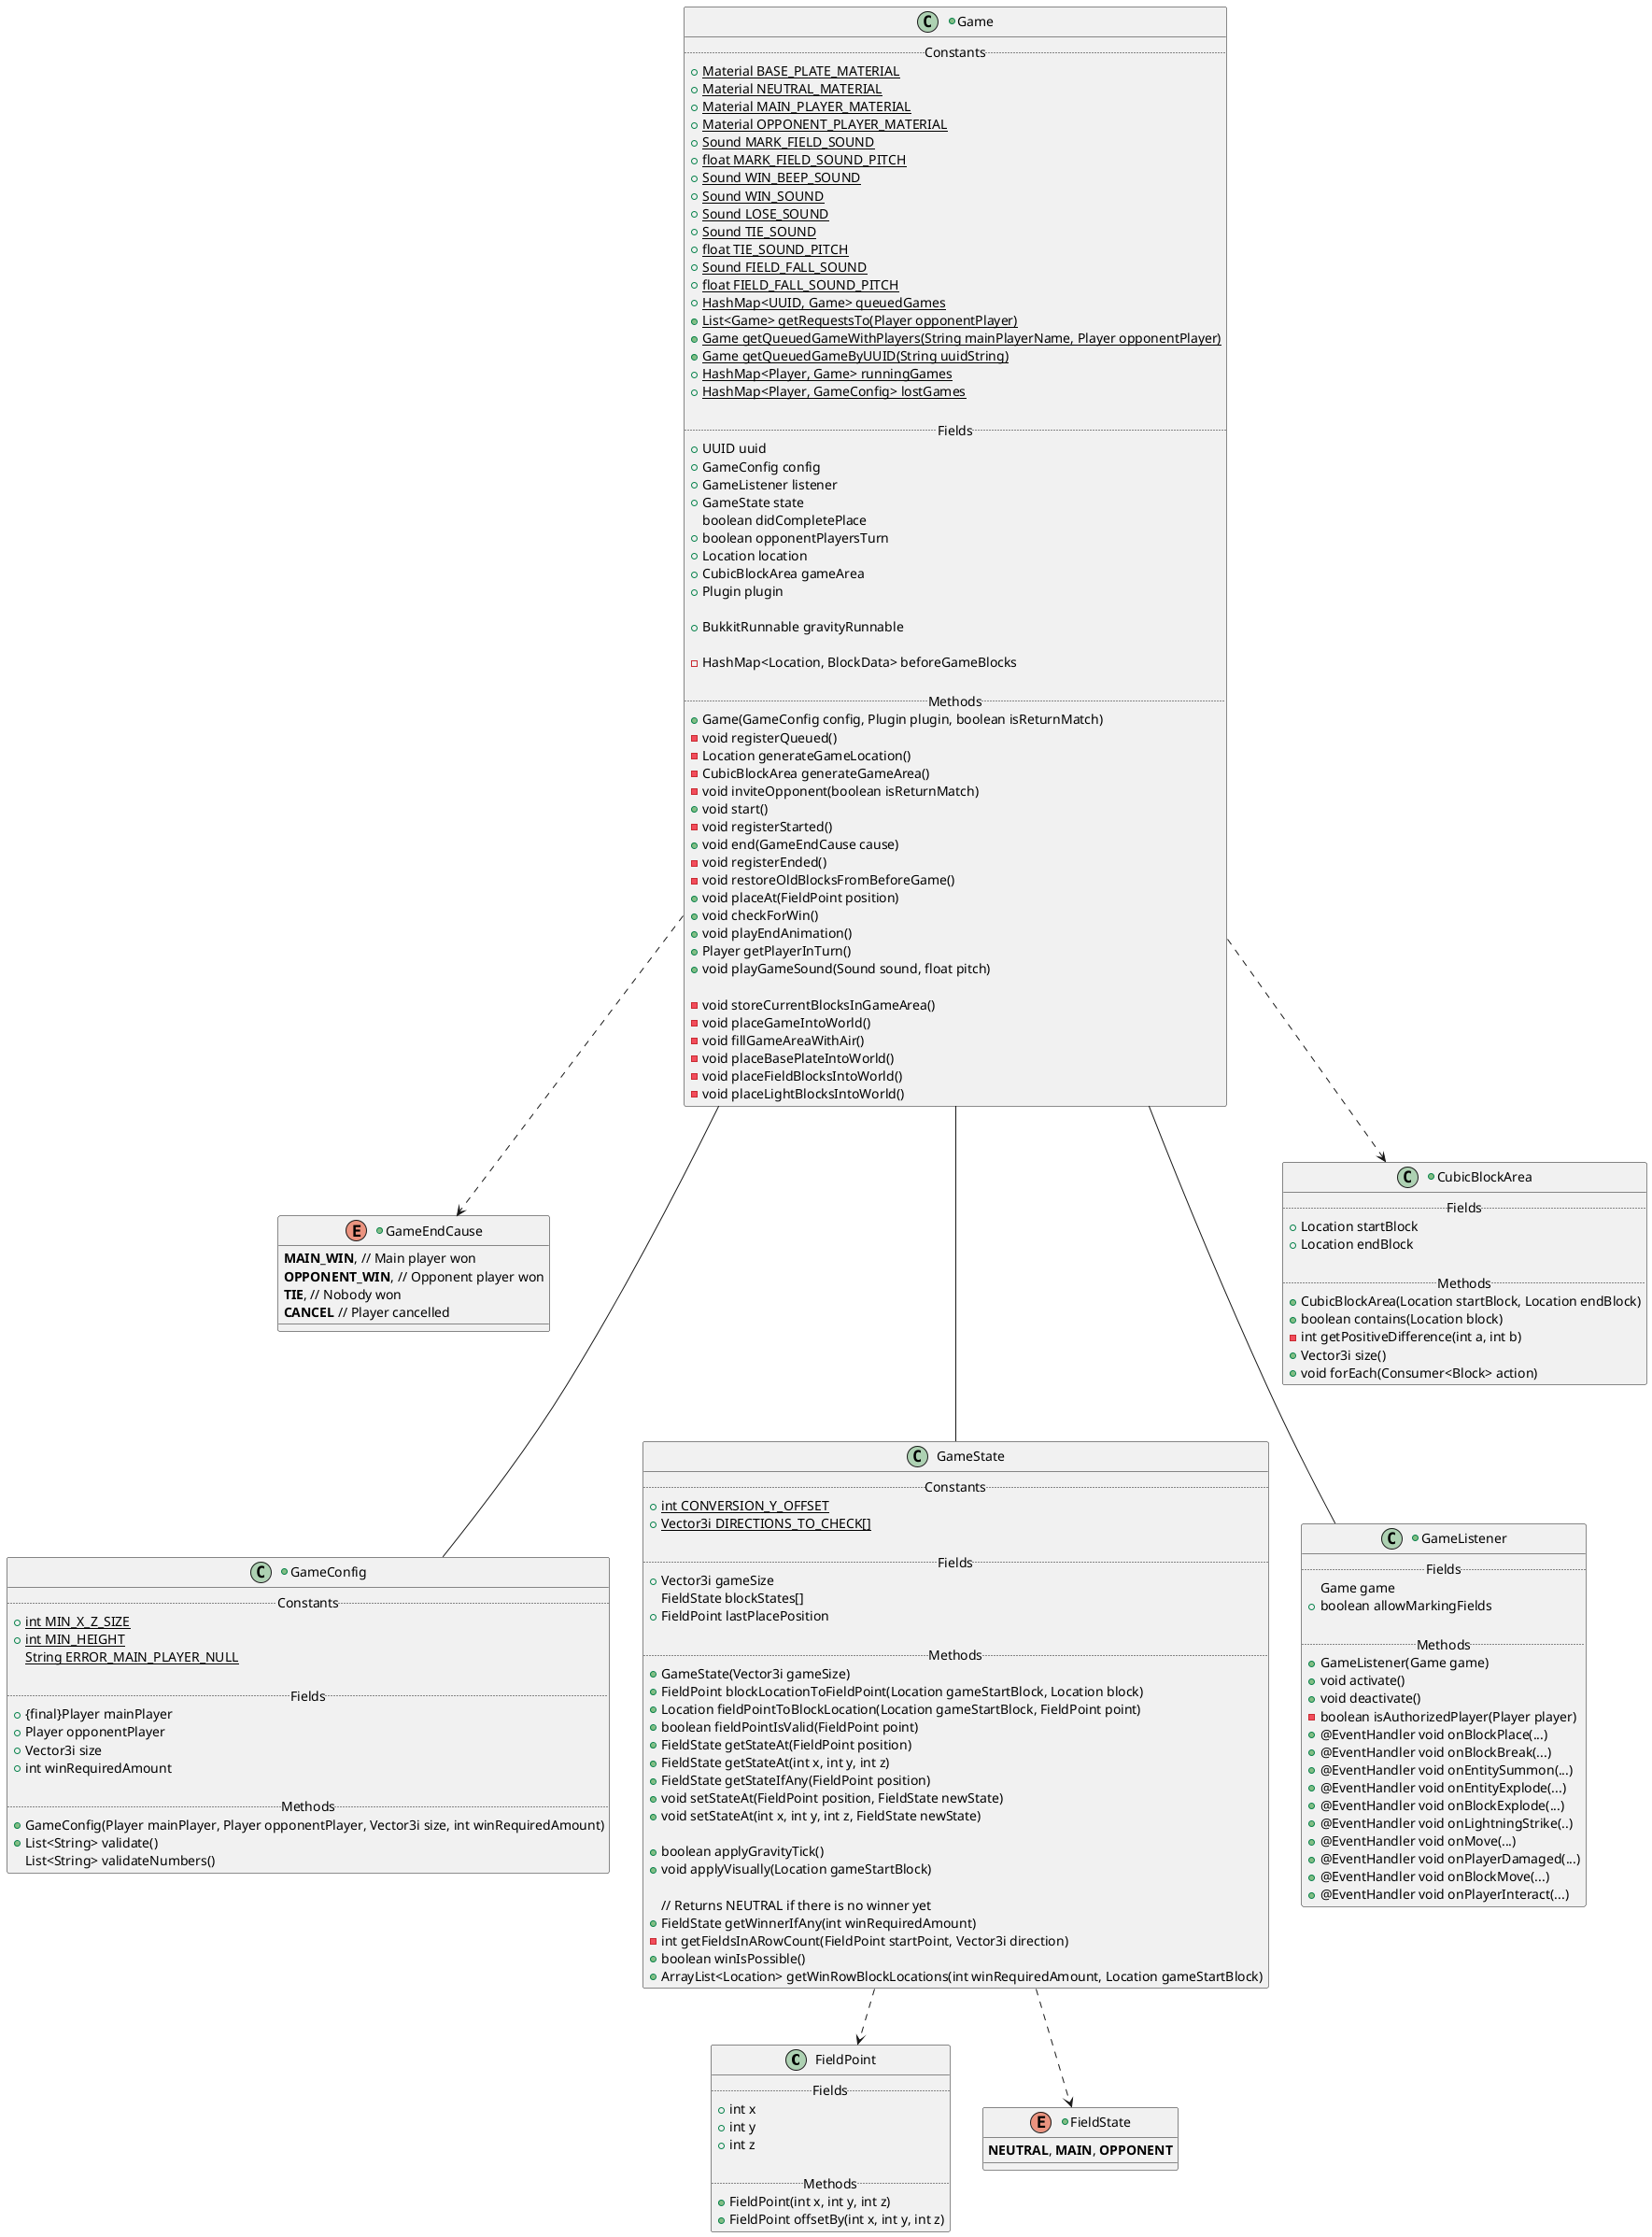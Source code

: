 @startuml

class FieldPoint {
    .. Fields..
    +int x
    +int y
    +int z
    
    .. Methods ..
    +FieldPoint(int x, int y, int z)
    +FieldPoint offsetBy(int x, int y, int z)
}

+enum GameEndCause {
    <b>MAIN_WIN</b>, // Main player won
    <b>OPPONENT_WIN</b>, // Opponent player won
    <b>TIE</b>, // Nobody won
    <b>CANCEL</b> // Player cancelled
}

+class Game {
    .. Constants ..
    +{static}Material BASE_PLATE_MATERIAL
    +{static}Material NEUTRAL_MATERIAL
    +{static}Material MAIN_PLAYER_MATERIAL
    +{static}Material OPPONENT_PLAYER_MATERIAL
    +{static}Sound MARK_FIELD_SOUND
    +{static}float MARK_FIELD_SOUND_PITCH
    +{static}Sound WIN_BEEP_SOUND
    +{static}Sound WIN_SOUND
    +{static}Sound LOSE_SOUND
    +{static}Sound TIE_SOUND
    +{static}float TIE_SOUND_PITCH
    +{static}Sound FIELD_FALL_SOUND
    +{static}float FIELD_FALL_SOUND_PITCH
    +{static}HashMap<UUID, Game> queuedGames
    +{static}List<Game> getRequestsTo(Player opponentPlayer)
    +{static}Game getQueuedGameWithPlayers(String mainPlayerName, Player opponentPlayer) /' For use in CommandTicTacToeAccept.java '/
    +{static}Game getQueuedGameByUUID(String uuidString) /' For use in CommandTicTacToeAccept.java '/
    +{static}HashMap<Player, Game> runningGames
    +{static}HashMap<Player, GameConfig> lostGames
    
    .. Fields ..
    +UUID uuid
	+GameConfig config
    +GameListener listener
    +GameState state /' Stores the marked fields in a separate positioning system '/
    boolean didCompletePlace
    +boolean opponentPlayersTurn /' Whose turn it is! '/
    +Location location /' Start block location; stores world '/
    +CubicBlockArea gameArea /' Set in contructor '/
    +Plugin plugin /' Used for listener and for placing blocks '/
    
    +BukkitRunnable gravityRunnable
    
    -HashMap<Location, BlockData> beforeGameBlocks
    
    .. Methods ..
    +Game(GameConfig config, Plugin plugin, boolean isReturnMatch)
    -void registerQueued()
    -Location generateGameLocation() /' Based on the main player's facing '/
    -CubicBlockArea generateGameArea() /' Based on the game's size and the main player's location '/
    -void inviteOpponent(boolean isReturnMatch) /' Calls start() when accepted '/
    +void start() /' Starts the game and places the blocks; activates the listener '/
    -void registerStarted() /' Configures the static HashMaps! '/
    +void end(GameEndCause cause) /' Ends the game and removes the blocks; deactivates the listener '/
    -void registerEnded() /' Configured the static HashMaps! '/
    -void restoreOldBlocksFromBeforeGame() /' Restores the blocks to how they were before this game started (as stored in Game::beforeGameBlocks) '/
    +void placeAt(FieldPoint position) /' Called when the current player marks a field; checks for win and changes the turn '/
    +void checkForWin() /' Called when falling is done '/
    +void playEndAnimation()
    +Player getPlayerInTurn()
    +void playGameSound(Sound sound, float pitch) /' Plays a sound to both config players! '/
    
    /' BUILDING THE GAME '/
    -void storeCurrentBlocksInGameArea()
    -void placeGameIntoWorld()
    -void fillGameAreaWithAir()
    -void placeBasePlateIntoWorld()
    -void placeFieldBlocksIntoWorld()
    -void placeLightBlocksIntoWorld()
}


+class GameConfig {
    .. Constants ..
    +{static}int MIN_X_Z_SIZE
    +{static}int MIN_HEIGHT
    {static}String ERROR_MAIN_PLAYER_NULL
    
    .. Fields ..
    +{final}Player mainPlayer
    +Player opponentPlayer
    +Vector3i size
    +int winRequiredAmount
    
    .. Methods ..
    +GameConfig(Player mainPlayer, Player opponentPlayer, Vector3i size, int winRequiredAmount)
    +List<String> validate() /' Returns a list of errors in the config! Empty means OK '/
    List<String> validateNumbers() /' sub-part of validate() '/
}


+enum FieldState {
    <b>NEUTRAL</b>, <b>MAIN</b>, <b>OPPONENT</b>
}

class GameState {
    .. Constants ..
    +{static}int CONVERSION_Y_OFFSET
    +{static}Vector3i DIRECTIONS_TO_CHECK[]
    
    .. Fields ..
    +Vector3i gameSize
    FieldState blockStates[]
    +FieldPoint lastPlacePosition
    
    .. Methods ..
    +GameState(Vector3i gameSize) /' Sizes the array and fills it with FieldState.NEUTRAL '/
    +FieldPoint blockLocationToFieldPoint(Location gameStartBlock, Location block) /' /!\ CHECK FOR WORLD '/
    +Location fieldPointToBlockLocation(Location gameStartBlock, FieldPoint point) /' /!\ SET WORLD '/
    +boolean fieldPointIsValid(FieldPoint point) /' Returns true if the given FieldPoint is contained in this game (regarding the size!) '/
    +FieldState getStateAt(FieldPoint position)
    +FieldState getStateAt(int x, int y, int z)
    +FieldState getStateIfAny(FieldPoint position) /' NEUTRAL on exception '/
    +void setStateAt(FieldPoint position, FieldState newState)
    +void setStateAt(int x, int y, int z, FieldState newState)
    
    +boolean applyGravityTick() /' Makes all blocks in air fall by one '/
    +void applyVisually(Location gameStartBlock) /' Updates in-world blocks to match the state '/
    
    // Returns NEUTRAL if there is no winner yet
    +FieldState getWinnerIfAny(int winRequiredAmount) /' Returns NEUTRAL for no winner yet '/
    -int getFieldsInARowCount(FieldPoint startPoint, Vector3i direction) /' Counts how many fields, starting from *startPoint* and going into *direction*, have the same state. Immediate return if the state at *startPoint* == *FieldState.NEUTRAL* '/
    +boolean winIsPossible() /' Whether (false) or not (true) to cancel the game '/
    +ArrayList<Location> getWinRowBlockLocations(int winRequiredAmount, Location gameStartBlock) /' Returns the Locations of the Blocks used to win the game '/
}

+class GameListener {
    .. Fields ..
    Game game
    +boolean allowMarkingFields
    
    .. Methods ..
    +GameListener(Game game)
    +void activate()
    +void deactivate()
    -boolean isAuthorizedPlayer(Player player)
    +@EventHandler void onBlockPlace(...) /' BlockPlaceEvent '/
    +@EventHandler void onBlockBreak(...) /' BlockBreakEvent '/
    +@EventHandler void onEntitySummon(...) /' EntitySpawnEvent '/
    +@EventHandler void onEntityExplode(...) /' EntityExplodeEvent '/
    +@EventHandler void onBlockExplode(...) /' BlockExplodeEvent '/
    +@EventHandler void onLightningStrike(..) /' LightningStrikeEvent '/
    +@EventHandler void onMove(...) /' PlayerMoveEvent '/
    +@EventHandler void onPlayerDamaged(...) /' EntityDamageByEntityEvent '/
    +@EventHandler void onBlockMove(...) /' BlockFromToEvent '/
    +@EventHandler void onPlayerInteract(...) /' PlayerInteractEvent '/
}


+class CubicBlockArea {
    .. Fields ..
    +Location startBlock
    +Location endBlock

    .. Methods ..
    +CubicBlockArea(Location startBlock, Location endBlock)
    +boolean contains(Location block)
    -int getPositiveDifference(int a, int b)
    +Vector3i size()
    +void forEach(Consumer<Block> action) /' Executes *action* for every block in the area!! '/
}

Game --- GameConfig
Game --- GameListener
Game ..> CubicBlockArea
Game ..> GameEndCause

GameState ..> FieldPoint
GameState ..> FieldState
Game --- GameState

@enduml

